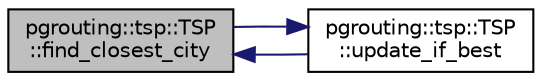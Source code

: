 digraph "pgrouting::tsp::TSP::find_closest_city"
{
  edge [fontname="Helvetica",fontsize="10",labelfontname="Helvetica",labelfontsize="10"];
  node [fontname="Helvetica",fontsize="10",shape=record];
  rankdir="LR";
  Node33 [label="pgrouting::tsp::TSP\l::find_closest_city",height=0.2,width=0.4,color="black", fillcolor="grey75", style="filled", fontcolor="black"];
  Node33 -> Node34 [dir="back",color="midnightblue",fontsize="10",style="solid",fontname="Helvetica"];
  Node34 [label="pgrouting::tsp::TSP\l::update_if_best",height=0.2,width=0.4,color="black", fillcolor="white", style="filled",URL="$classpgrouting_1_1tsp_1_1TSP.html#a52439fc1de9570575952121a531d7efa"];
  Node34 -> Node33 [dir="back",color="midnightblue",fontsize="10",style="solid",fontname="Helvetica"];
}
